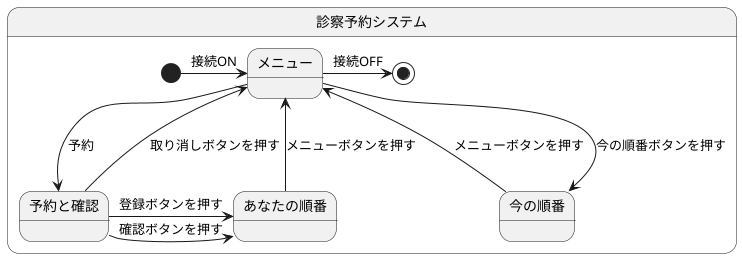 @startuml 診察予約システム
state 診察予約システム {
    [*] -right--> メニュー : 接続ON
    メニュー -down--> 予約と確認  : 予約
    予約と確認 -up--> メニュー : 取り消しボタンを押す
    予約と確認 -right--> あなたの順番 : 登録ボタンを押す
    予約と確認 -right--> あなたの順番 : 確認ボタンを押す
    あなたの順番 -up--> メニュー : メニューボタンを押す
    今の順番 -up--> メニュー : メニューボタンを押す
    メニュー -down--> 今の順番 : 今の順番ボタンを押す
    メニュー -right--> [*] : 接続OFF
}
@enduml